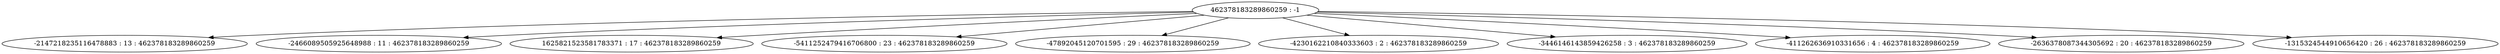 digraph "plots_30/tree_13.dot" {
	0 [label="462378183289860259 : -1"]
	1 [label="-2147218235116478883 : 13 : 462378183289860259"]
	2 [label="-2466089505925648988 : 11 : 462378183289860259"]
	3 [label="1625821523581783371 : 17 : 462378183289860259"]
	4 [label="-5411252479416706800 : 23 : 462378183289860259"]
	5 [label="-47892045120701595 : 29 : 462378183289860259"]
	6 [label="-4230162210840333603 : 2 : 462378183289860259"]
	7 [label="-3446146143859426258 : 3 : 462378183289860259"]
	8 [label="-411262636910331656 : 4 : 462378183289860259"]
	9 [label="-2636378087344305692 : 20 : 462378183289860259"]
	10 [label="-1315324544910656420 : 26 : 462378183289860259"]
	0 -> 1
	0 -> 2
	0 -> 3
	0 -> 4
	0 -> 5
	0 -> 6
	0 -> 7
	0 -> 8
	0 -> 9
	0 -> 10
}
